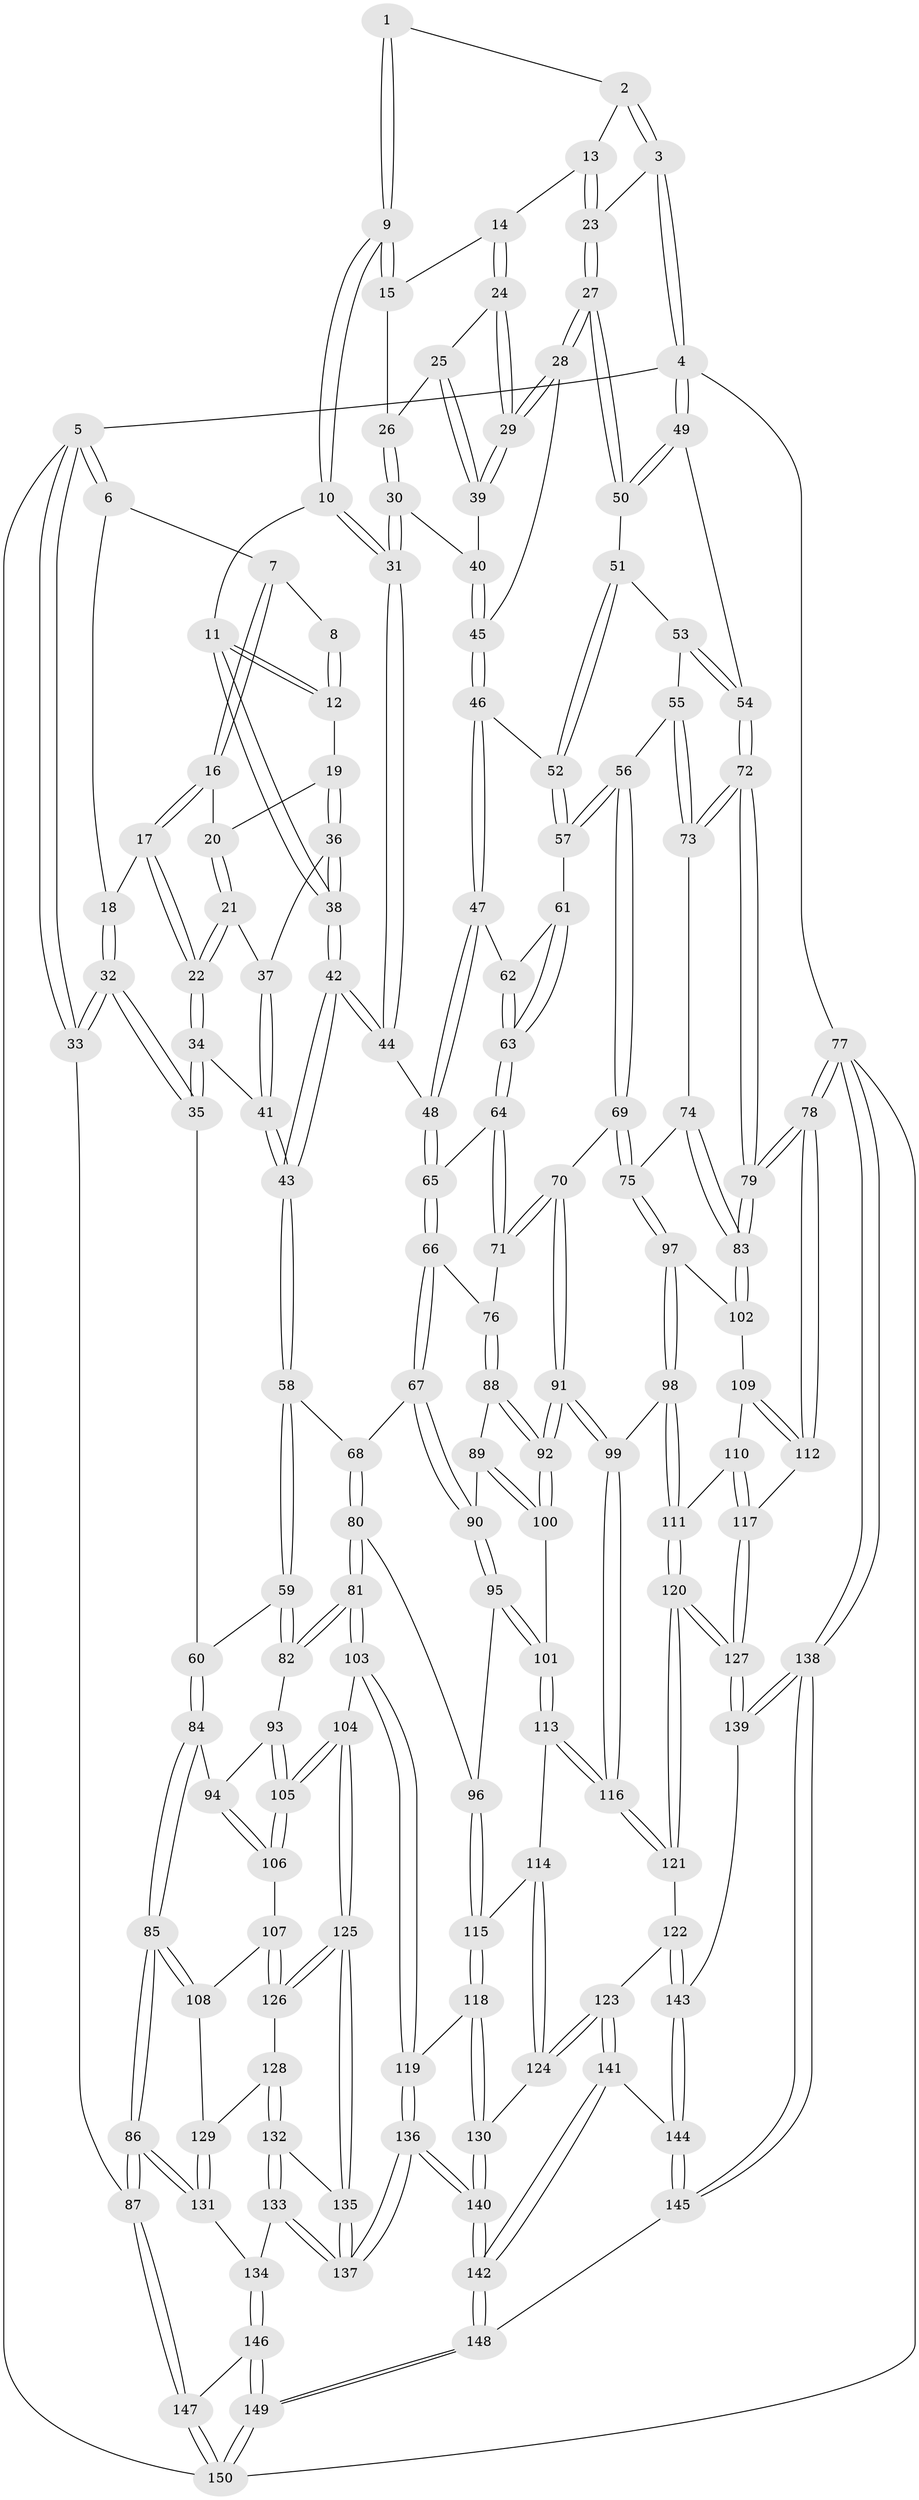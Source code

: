 // coarse degree distribution, {3: 0.28, 2: 0.04, 4: 0.6266666666666667, 5: 0.04, 6: 0.013333333333333334}
// Generated by graph-tools (version 1.1) at 2025/38/03/04/25 23:38:32]
// undirected, 150 vertices, 372 edges
graph export_dot {
  node [color=gray90,style=filled];
  1 [pos="+0.5455653602008482+0"];
  2 [pos="+0.7399038129637747+0"];
  3 [pos="+1+0"];
  4 [pos="+1+0"];
  5 [pos="+0+0"];
  6 [pos="+0+0"];
  7 [pos="+0.23171126911982814+0"];
  8 [pos="+0.28389725248703596+0"];
  9 [pos="+0.521626824869918+0.032699039726006504"];
  10 [pos="+0.5210935358343058+0.03395065460528212"];
  11 [pos="+0.4424730854371714+0.08292636350028082"];
  12 [pos="+0.3862232517987397+0.05197934052915244"];
  13 [pos="+0.7184999576388573+0.013674060752187436"];
  14 [pos="+0.7027393456070307+0.0367054496818732"];
  15 [pos="+0.6107330158573417+0.05167178771497713"];
  16 [pos="+0.22698298996941038+0"];
  17 [pos="+0.1576018275154445+0.014593246492306098"];
  18 [pos="+0.05802304685948286+0.057322546304831704"];
  19 [pos="+0.3273612997538792+0.07169292723619887"];
  20 [pos="+0.286702451071143+0.017908937587473334"];
  21 [pos="+0.2396728865909623+0.09463928763031587"];
  22 [pos="+0.18076958732186582+0.08470931056039653"];
  23 [pos="+0.8384934496071704+0.12691877167191076"];
  24 [pos="+0.6976749112493196+0.05887519833386045"];
  25 [pos="+0.6914393154234155+0.0722166991161424"];
  26 [pos="+0.6354112014812416+0.09401535870721717"];
  27 [pos="+0.8377773787146686+0.15831720682698588"];
  28 [pos="+0.7784521927932526+0.15644849082136092"];
  29 [pos="+0.764349616082108+0.146878412155523"];
  30 [pos="+0.6074401152307816+0.14853012333114943"];
  31 [pos="+0.5823104133196982+0.1620120562596336"];
  32 [pos="+0+0.26710619527095747"];
  33 [pos="+0+0.2672535814718643"];
  34 [pos="+0.13348269714750668+0.19615065913510452"];
  35 [pos="+0+0.29262735866448525"];
  36 [pos="+0.3169929996126686+0.09336481978609233"];
  37 [pos="+0.26564424522128394+0.11201177249877554"];
  38 [pos="+0.40292426931256214+0.23086615424519907"];
  39 [pos="+0.6864278428416782+0.11814996519747976"];
  40 [pos="+0.6736228331213834+0.13748521846128386"];
  41 [pos="+0.27439953303816994+0.2063699353203212"];
  42 [pos="+0.4026440213239984+0.24199980970674576"];
  43 [pos="+0.3802430508867738+0.28008589591805494"];
  44 [pos="+0.5760309504112752+0.19274369376039333"];
  45 [pos="+0.7041209879093875+0.18805738967064087"];
  46 [pos="+0.6795334767716509+0.23813257791404258"];
  47 [pos="+0.6643746424632315+0.25320243773912654"];
  48 [pos="+0.6323403827636327+0.2618623028026323"];
  49 [pos="+1+0"];
  50 [pos="+0.8428173049803288+0.16726296039547742"];
  51 [pos="+0.8453140380117922+0.17937073896864203"];
  52 [pos="+0.8249671308766053+0.22767900117151882"];
  53 [pos="+0.9479967968258403+0.2352672894036979"];
  54 [pos="+1+0.09847206432514506"];
  55 [pos="+0.9412382142628803+0.3489472850009256"];
  56 [pos="+0.8868065632800949+0.3616588146059667"];
  57 [pos="+0.8175912323987286+0.2768910769957199"];
  58 [pos="+0.378705811465028+0.3179873451032174"];
  59 [pos="+0.24329493258706525+0.39726646328033594"];
  60 [pos="+0.0550016482407714+0.33965410774952615"];
  61 [pos="+0.7755935645161928+0.3025473995867185"];
  62 [pos="+0.6693630314700058+0.2562023957503146"];
  63 [pos="+0.7441898767267561+0.3651603667130324"];
  64 [pos="+0.734211079736413+0.3968469735269563"];
  65 [pos="+0.6283007463960824+0.27565750094218033"];
  66 [pos="+0.5461952913739243+0.40005721743362516"];
  67 [pos="+0.5216284661696917+0.4102711310570284"];
  68 [pos="+0.4305038698724865+0.36500826316424445"];
  69 [pos="+0.8267415762890348+0.45860199897834586"];
  70 [pos="+0.7978645132784951+0.46029237395370126"];
  71 [pos="+0.7347476122976158+0.428446935218315"];
  72 [pos="+1+0.37176371569717903"];
  73 [pos="+0.9845332629892606+0.36739940671402616"];
  74 [pos="+0.9529290995835529+0.4723682461383072"];
  75 [pos="+0.8717847180648857+0.4979590609594706"];
  76 [pos="+0.7040302661631498+0.43751124772838706"];
  77 [pos="+1+1"];
  78 [pos="+1+0.758868705700432"];
  79 [pos="+1+0.5970830015001422"];
  80 [pos="+0.3533263044438506+0.6009982452553102"];
  81 [pos="+0.34422607628589974+0.6048465849970744"];
  82 [pos="+0.2528382213498275+0.5361331090371898"];
  83 [pos="+1+0.5819111964106953"];
  84 [pos="+0.09887022312259712+0.5727655004930841"];
  85 [pos="+0+0.6793974018045598"];
  86 [pos="+0+0.7311475282807814"];
  87 [pos="+0+0.7369697337354162"];
  88 [pos="+0.6717749130346635+0.5136087659537993"];
  89 [pos="+0.6273870190927021+0.5308944526051245"];
  90 [pos="+0.5227023613266807+0.42508301901422835"];
  91 [pos="+0.7368026104850126+0.6220288296613781"];
  92 [pos="+0.7202023469727584+0.6138084206726443"];
  93 [pos="+0.24565347926602646+0.5400711664398125"];
  94 [pos="+0.16036075187937415+0.578411587557582"];
  95 [pos="+0.5007103123456643+0.5591362865370221"];
  96 [pos="+0.43567367343218133+0.5958201684484514"];
  97 [pos="+0.8994881946004546+0.5784189116867723"];
  98 [pos="+0.7445754385403333+0.6309120776763811"];
  99 [pos="+0.7410913046749722+0.6295073844428456"];
  100 [pos="+0.6033207397878133+0.6053922866163531"];
  101 [pos="+0.5801223274782166+0.6162795112530909"];
  102 [pos="+0.9022891579402171+0.5811094009060422"];
  103 [pos="+0.34344949802381475+0.6088788690908216"];
  104 [pos="+0.28084870716567345+0.7328544035354959"];
  105 [pos="+0.2086269051714066+0.6964914058245639"];
  106 [pos="+0.18091140396588776+0.6874458499461414"];
  107 [pos="+0.1594708284433882+0.6985575839108816"];
  108 [pos="+0.12874317636956753+0.7086833391955518"];
  109 [pos="+0.900265225742405+0.6188037518394532"];
  110 [pos="+0.8598761879133648+0.666017126086534"];
  111 [pos="+0.8052870792437645+0.6932360661343249"];
  112 [pos="+0.9664143962779255+0.7463821651454776"];
  113 [pos="+0.5766713814299268+0.6619075233925941"];
  114 [pos="+0.5764667833196522+0.6620981049953847"];
  115 [pos="+0.49685920800733496+0.7213163122610092"];
  116 [pos="+0.6672532770547263+0.7447385075986865"];
  117 [pos="+0.9358318970707248+0.7576949930171462"];
  118 [pos="+0.48514485611597363+0.7528670127492136"];
  119 [pos="+0.45460862897405324+0.7689798387609341"];
  120 [pos="+0.8340842564550456+0.8103596950119981"];
  121 [pos="+0.6676883202444706+0.7554371510277541"];
  122 [pos="+0.6338154856110793+0.803868086281876"];
  123 [pos="+0.6244738586360418+0.811441119326305"];
  124 [pos="+0.5733813215597907+0.7985338869699119"];
  125 [pos="+0.28213356377057675+0.7447313919444212"];
  126 [pos="+0.17742038797780738+0.7667663235567274"];
  127 [pos="+0.8356752075721653+0.8122196156595258"];
  128 [pos="+0.1493739301489115+0.7843065010110247"];
  129 [pos="+0.14687159262422794+0.7829813443981958"];
  130 [pos="+0.5685862098031246+0.7979246059425641"];
  131 [pos="+0.026632066397693603+0.8091099361757093"];
  132 [pos="+0.15548896577889212+0.7966037674621239"];
  133 [pos="+0.1648286595419714+0.8782071651676724"];
  134 [pos="+0.13803725361042493+0.8970088774550148"];
  135 [pos="+0.30242897397949103+0.8053665607330055"];
  136 [pos="+0.3609932671521238+0.8809353197617376"];
  137 [pos="+0.32243306753360285+0.8495512584177011"];
  138 [pos="+1+1"];
  139 [pos="+0.8336081756615398+0.8384176375811961"];
  140 [pos="+0.40553194200286063+1"];
  141 [pos="+0.6187076395262776+0.9098638353669165"];
  142 [pos="+0.4217495569043779+1"];
  143 [pos="+0.7743996786471957+0.8915982012339562"];
  144 [pos="+0.7426286296619199+0.9427253940707196"];
  145 [pos="+0.7940992760530247+1"];
  146 [pos="+0.13016868647270616+0.9390922093650197"];
  147 [pos="+0+0.7785123532523778"];
  148 [pos="+0.4141064871110681+1"];
  149 [pos="+0.07488379095289927+1"];
  150 [pos="+0+1"];
  1 -- 2;
  1 -- 9;
  1 -- 9;
  2 -- 3;
  2 -- 3;
  2 -- 13;
  3 -- 4;
  3 -- 4;
  3 -- 23;
  4 -- 5;
  4 -- 49;
  4 -- 49;
  4 -- 77;
  5 -- 6;
  5 -- 6;
  5 -- 33;
  5 -- 33;
  5 -- 150;
  6 -- 7;
  6 -- 18;
  7 -- 8;
  7 -- 16;
  7 -- 16;
  8 -- 12;
  8 -- 12;
  9 -- 10;
  9 -- 10;
  9 -- 15;
  9 -- 15;
  10 -- 11;
  10 -- 31;
  10 -- 31;
  11 -- 12;
  11 -- 12;
  11 -- 38;
  11 -- 38;
  12 -- 19;
  13 -- 14;
  13 -- 23;
  13 -- 23;
  14 -- 15;
  14 -- 24;
  14 -- 24;
  15 -- 26;
  16 -- 17;
  16 -- 17;
  16 -- 20;
  17 -- 18;
  17 -- 22;
  17 -- 22;
  18 -- 32;
  18 -- 32;
  19 -- 20;
  19 -- 36;
  19 -- 36;
  20 -- 21;
  20 -- 21;
  21 -- 22;
  21 -- 22;
  21 -- 37;
  22 -- 34;
  22 -- 34;
  23 -- 27;
  23 -- 27;
  24 -- 25;
  24 -- 29;
  24 -- 29;
  25 -- 26;
  25 -- 39;
  25 -- 39;
  26 -- 30;
  26 -- 30;
  27 -- 28;
  27 -- 28;
  27 -- 50;
  27 -- 50;
  28 -- 29;
  28 -- 29;
  28 -- 45;
  29 -- 39;
  29 -- 39;
  30 -- 31;
  30 -- 31;
  30 -- 40;
  31 -- 44;
  31 -- 44;
  32 -- 33;
  32 -- 33;
  32 -- 35;
  32 -- 35;
  33 -- 87;
  34 -- 35;
  34 -- 35;
  34 -- 41;
  35 -- 60;
  36 -- 37;
  36 -- 38;
  36 -- 38;
  37 -- 41;
  37 -- 41;
  38 -- 42;
  38 -- 42;
  39 -- 40;
  40 -- 45;
  40 -- 45;
  41 -- 43;
  41 -- 43;
  42 -- 43;
  42 -- 43;
  42 -- 44;
  42 -- 44;
  43 -- 58;
  43 -- 58;
  44 -- 48;
  45 -- 46;
  45 -- 46;
  46 -- 47;
  46 -- 47;
  46 -- 52;
  47 -- 48;
  47 -- 48;
  47 -- 62;
  48 -- 65;
  48 -- 65;
  49 -- 50;
  49 -- 50;
  49 -- 54;
  50 -- 51;
  51 -- 52;
  51 -- 52;
  51 -- 53;
  52 -- 57;
  52 -- 57;
  53 -- 54;
  53 -- 54;
  53 -- 55;
  54 -- 72;
  54 -- 72;
  55 -- 56;
  55 -- 73;
  55 -- 73;
  56 -- 57;
  56 -- 57;
  56 -- 69;
  56 -- 69;
  57 -- 61;
  58 -- 59;
  58 -- 59;
  58 -- 68;
  59 -- 60;
  59 -- 82;
  59 -- 82;
  60 -- 84;
  60 -- 84;
  61 -- 62;
  61 -- 63;
  61 -- 63;
  62 -- 63;
  62 -- 63;
  63 -- 64;
  63 -- 64;
  64 -- 65;
  64 -- 71;
  64 -- 71;
  65 -- 66;
  65 -- 66;
  66 -- 67;
  66 -- 67;
  66 -- 76;
  67 -- 68;
  67 -- 90;
  67 -- 90;
  68 -- 80;
  68 -- 80;
  69 -- 70;
  69 -- 75;
  69 -- 75;
  70 -- 71;
  70 -- 71;
  70 -- 91;
  70 -- 91;
  71 -- 76;
  72 -- 73;
  72 -- 73;
  72 -- 79;
  72 -- 79;
  73 -- 74;
  74 -- 75;
  74 -- 83;
  74 -- 83;
  75 -- 97;
  75 -- 97;
  76 -- 88;
  76 -- 88;
  77 -- 78;
  77 -- 78;
  77 -- 138;
  77 -- 138;
  77 -- 150;
  78 -- 79;
  78 -- 79;
  78 -- 112;
  78 -- 112;
  79 -- 83;
  79 -- 83;
  80 -- 81;
  80 -- 81;
  80 -- 96;
  81 -- 82;
  81 -- 82;
  81 -- 103;
  81 -- 103;
  82 -- 93;
  83 -- 102;
  83 -- 102;
  84 -- 85;
  84 -- 85;
  84 -- 94;
  85 -- 86;
  85 -- 86;
  85 -- 108;
  85 -- 108;
  86 -- 87;
  86 -- 87;
  86 -- 131;
  86 -- 131;
  87 -- 147;
  87 -- 147;
  88 -- 89;
  88 -- 92;
  88 -- 92;
  89 -- 90;
  89 -- 100;
  89 -- 100;
  90 -- 95;
  90 -- 95;
  91 -- 92;
  91 -- 92;
  91 -- 99;
  91 -- 99;
  92 -- 100;
  92 -- 100;
  93 -- 94;
  93 -- 105;
  93 -- 105;
  94 -- 106;
  94 -- 106;
  95 -- 96;
  95 -- 101;
  95 -- 101;
  96 -- 115;
  96 -- 115;
  97 -- 98;
  97 -- 98;
  97 -- 102;
  98 -- 99;
  98 -- 111;
  98 -- 111;
  99 -- 116;
  99 -- 116;
  100 -- 101;
  101 -- 113;
  101 -- 113;
  102 -- 109;
  103 -- 104;
  103 -- 119;
  103 -- 119;
  104 -- 105;
  104 -- 105;
  104 -- 125;
  104 -- 125;
  105 -- 106;
  105 -- 106;
  106 -- 107;
  107 -- 108;
  107 -- 126;
  107 -- 126;
  108 -- 129;
  109 -- 110;
  109 -- 112;
  109 -- 112;
  110 -- 111;
  110 -- 117;
  110 -- 117;
  111 -- 120;
  111 -- 120;
  112 -- 117;
  113 -- 114;
  113 -- 116;
  113 -- 116;
  114 -- 115;
  114 -- 124;
  114 -- 124;
  115 -- 118;
  115 -- 118;
  116 -- 121;
  116 -- 121;
  117 -- 127;
  117 -- 127;
  118 -- 119;
  118 -- 130;
  118 -- 130;
  119 -- 136;
  119 -- 136;
  120 -- 121;
  120 -- 121;
  120 -- 127;
  120 -- 127;
  121 -- 122;
  122 -- 123;
  122 -- 143;
  122 -- 143;
  123 -- 124;
  123 -- 124;
  123 -- 141;
  123 -- 141;
  124 -- 130;
  125 -- 126;
  125 -- 126;
  125 -- 135;
  125 -- 135;
  126 -- 128;
  127 -- 139;
  127 -- 139;
  128 -- 129;
  128 -- 132;
  128 -- 132;
  129 -- 131;
  129 -- 131;
  130 -- 140;
  130 -- 140;
  131 -- 134;
  132 -- 133;
  132 -- 133;
  132 -- 135;
  133 -- 134;
  133 -- 137;
  133 -- 137;
  134 -- 146;
  134 -- 146;
  135 -- 137;
  135 -- 137;
  136 -- 137;
  136 -- 137;
  136 -- 140;
  136 -- 140;
  138 -- 139;
  138 -- 139;
  138 -- 145;
  138 -- 145;
  139 -- 143;
  140 -- 142;
  140 -- 142;
  141 -- 142;
  141 -- 142;
  141 -- 144;
  142 -- 148;
  142 -- 148;
  143 -- 144;
  143 -- 144;
  144 -- 145;
  144 -- 145;
  145 -- 148;
  146 -- 147;
  146 -- 149;
  146 -- 149;
  147 -- 150;
  147 -- 150;
  148 -- 149;
  148 -- 149;
  149 -- 150;
  149 -- 150;
}
